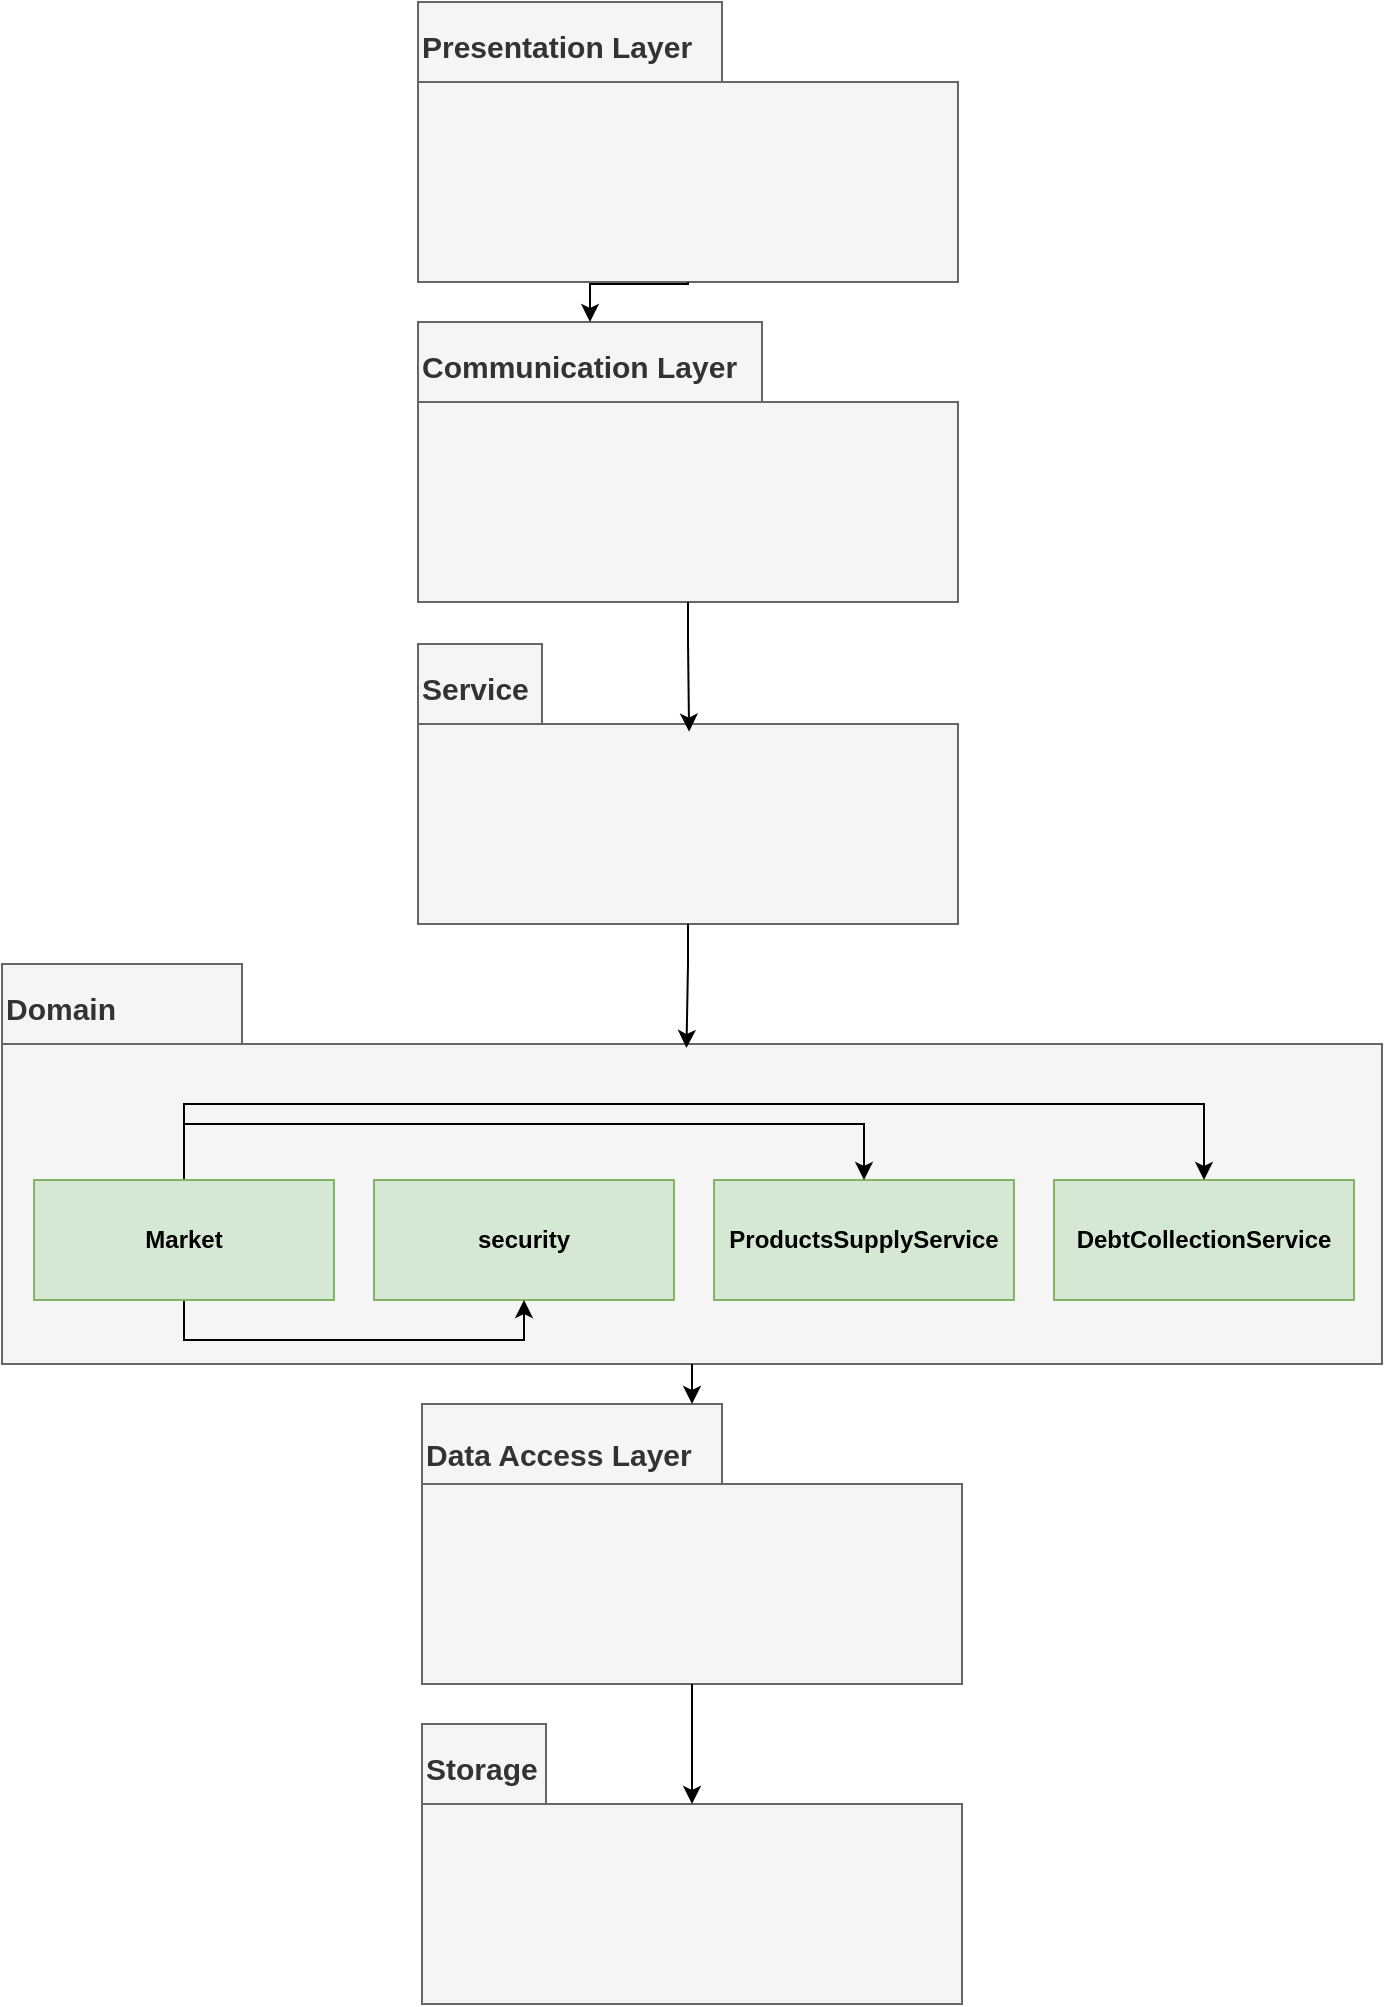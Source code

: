 <mxfile version="19.0.3" type="device"><diagram id="WINiYsrLR5DF2flFKfvO" name="Page-1"><mxGraphModel dx="1018" dy="656" grid="1" gridSize="10" guides="1" tooltips="1" connect="1" arrows="1" fold="1" page="1" pageScale="1" pageWidth="850" pageHeight="1100" math="0" shadow="0"><root><mxCell id="0"/><mxCell id="1" parent="0"/><mxCell id="gpHsnzqi3Fg0UTR9Mf0X-3" value="&lt;font style=&quot;font-size: 15px ; line-height: 0.5&quot;&gt;Service&lt;/font&gt;" style="shape=folder;fontStyle=1;spacingTop=10;tabWidth=62;tabHeight=40;tabPosition=left;html=1;align=left;verticalAlign=top;fillColor=#f5f5f5;fontColor=#333333;strokeColor=#666666;" parent="1" vertex="1"><mxGeometry x="288" y="380" width="270" height="140" as="geometry"/></mxCell><mxCell id="gpHsnzqi3Fg0UTR9Mf0X-4" value="&lt;font style=&quot;font-size: 15px ; line-height: 0.5&quot;&gt;Domain&lt;/font&gt;" style="shape=folder;fontStyle=1;spacingTop=10;tabWidth=120;tabHeight=40;tabPosition=left;html=1;align=left;verticalAlign=top;fillColor=#f5f5f5;fontColor=#333333;strokeColor=#666666;" parent="1" vertex="1"><mxGeometry x="80" y="540" width="690" height="200" as="geometry"/></mxCell><mxCell id="gpHsnzqi3Fg0UTR9Mf0X-7" value="&lt;span style=&quot;font-weight: 700&quot;&gt;DebtCollectionService&lt;/span&gt;" style="rounded=0;whiteSpace=wrap;html=1;fillColor=#d5e8d4;strokeColor=#82b366;" parent="1" vertex="1"><mxGeometry x="606" y="648" width="150" height="60" as="geometry"/></mxCell><mxCell id="gpHsnzqi3Fg0UTR9Mf0X-8" value="&lt;span style=&quot;font-weight: 700&quot;&gt;ProductsSupplyService&lt;/span&gt;" style="rounded=0;whiteSpace=wrap;html=1;fillColor=#d5e8d4;strokeColor=#82b366;" parent="1" vertex="1"><mxGeometry x="436" y="648" width="150" height="60" as="geometry"/></mxCell><mxCell id="gpHsnzqi3Fg0UTR9Mf0X-9" value="&lt;b&gt;security&lt;/b&gt;" style="rounded=0;whiteSpace=wrap;html=1;fillColor=#d5e8d4;strokeColor=#82b366;" parent="1" vertex="1"><mxGeometry x="266" y="648" width="150" height="60" as="geometry"/></mxCell><mxCell id="gpHsnzqi3Fg0UTR9Mf0X-11" style="edgeStyle=orthogonalEdgeStyle;rounded=0;orthogonalLoop=1;jettySize=auto;html=1;exitX=0.5;exitY=1;exitDx=0;exitDy=0;entryX=0.5;entryY=1;entryDx=0;entryDy=0;fontSize=15;" parent="1" source="gpHsnzqi3Fg0UTR9Mf0X-10" target="gpHsnzqi3Fg0UTR9Mf0X-9" edge="1"><mxGeometry relative="1" as="geometry"/></mxCell><mxCell id="gpHsnzqi3Fg0UTR9Mf0X-12" style="edgeStyle=orthogonalEdgeStyle;rounded=0;orthogonalLoop=1;jettySize=auto;html=1;entryX=0.5;entryY=0;entryDx=0;entryDy=0;fontSize=15;exitX=0.5;exitY=0;exitDx=0;exitDy=0;" parent="1" source="gpHsnzqi3Fg0UTR9Mf0X-10" target="gpHsnzqi3Fg0UTR9Mf0X-8" edge="1"><mxGeometry relative="1" as="geometry"><Array as="points"><mxPoint x="171" y="620"/><mxPoint x="511" y="620"/></Array></mxGeometry></mxCell><mxCell id="gpHsnzqi3Fg0UTR9Mf0X-13" style="edgeStyle=orthogonalEdgeStyle;rounded=0;orthogonalLoop=1;jettySize=auto;html=1;entryX=0.5;entryY=0;entryDx=0;entryDy=0;fontSize=15;exitX=0.5;exitY=0;exitDx=0;exitDy=0;" parent="1" source="gpHsnzqi3Fg0UTR9Mf0X-10" target="gpHsnzqi3Fg0UTR9Mf0X-7" edge="1"><mxGeometry relative="1" as="geometry"><Array as="points"><mxPoint x="171" y="610"/><mxPoint x="681" y="610"/></Array></mxGeometry></mxCell><mxCell id="gpHsnzqi3Fg0UTR9Mf0X-10" value="&lt;b&gt;Market&lt;/b&gt;" style="rounded=0;whiteSpace=wrap;html=1;fillColor=#d5e8d4;strokeColor=#82b366;" parent="1" vertex="1"><mxGeometry x="96" y="648" width="150" height="60" as="geometry"/></mxCell><mxCell id="gpHsnzqi3Fg0UTR9Mf0X-23" style="edgeStyle=orthogonalEdgeStyle;rounded=0;orthogonalLoop=1;jettySize=auto;html=1;fontSize=15;exitX=0.5;exitY=1;exitDx=0;exitDy=0;exitPerimeter=0;entryX=0.496;entryY=0.21;entryDx=0;entryDy=0;entryPerimeter=0;" parent="1" source="gpHsnzqi3Fg0UTR9Mf0X-3" target="gpHsnzqi3Fg0UTR9Mf0X-4" edge="1"><mxGeometry relative="1" as="geometry"><mxPoint x="225" y="360" as="sourcePoint"/><mxPoint x="300" y="540" as="targetPoint"/></mxGeometry></mxCell><mxCell id="-4MDrDErEc6jccG-HPET-3" value="&lt;font style=&quot;font-size: 15px ; line-height: 0.5&quot;&gt;Presentation Layer&lt;/font&gt;" style="shape=folder;fontStyle=1;spacingTop=10;tabWidth=152;tabHeight=40;tabPosition=left;html=1;align=left;verticalAlign=top;fillColor=#f5f5f5;fontColor=#333333;strokeColor=#666666;" parent="1" vertex="1"><mxGeometry x="288" y="59" width="270" height="140" as="geometry"/></mxCell><mxCell id="-4MDrDErEc6jccG-HPET-4" value="&lt;font style=&quot;font-size: 15px ; line-height: 0.5&quot;&gt;Communication Layer&lt;/font&gt;" style="shape=folder;fontStyle=1;spacingTop=10;tabWidth=172;tabHeight=40;tabPosition=left;html=1;align=left;verticalAlign=top;fillColor=#f5f5f5;fontColor=#333333;strokeColor=#666666;" parent="1" vertex="1"><mxGeometry x="288" y="219" width="270" height="140" as="geometry"/></mxCell><mxCell id="-4MDrDErEc6jccG-HPET-5" style="edgeStyle=orthogonalEdgeStyle;rounded=0;orthogonalLoop=1;jettySize=auto;html=1;fontSize=15;exitX=0.5;exitY=1;exitDx=0;exitDy=0;exitPerimeter=0;entryX=0.502;entryY=0.313;entryDx=0;entryDy=0;entryPerimeter=0;" parent="1" source="-4MDrDErEc6jccG-HPET-4" target="gpHsnzqi3Fg0UTR9Mf0X-3" edge="1"><mxGeometry relative="1" as="geometry"><mxPoint x="433" y="530" as="sourcePoint"/><mxPoint x="432.24" y="592" as="targetPoint"/></mxGeometry></mxCell><mxCell id="-4MDrDErEc6jccG-HPET-6" style="edgeStyle=orthogonalEdgeStyle;rounded=0;orthogonalLoop=1;jettySize=auto;html=1;fontSize=15;exitX=0.5;exitY=1;exitDx=0;exitDy=0;exitPerimeter=0;entryX=0;entryY=0;entryDx=86;entryDy=0;entryPerimeter=0;" parent="1" source="-4MDrDErEc6jccG-HPET-3" target="-4MDrDErEc6jccG-HPET-4" edge="1"><mxGeometry relative="1" as="geometry"><mxPoint x="443" y="540" as="sourcePoint"/><mxPoint x="442.24" y="602" as="targetPoint"/><Array as="points"><mxPoint x="423" y="200"/><mxPoint x="374" y="200"/></Array></mxGeometry></mxCell><mxCell id="-4MDrDErEc6jccG-HPET-7" value="&lt;font style=&quot;font-size: 15px ; line-height: 0.5&quot;&gt;Storage&lt;/font&gt;" style="shape=folder;fontStyle=1;spacingTop=10;tabWidth=62;tabHeight=40;tabPosition=left;html=1;align=left;verticalAlign=top;fillColor=#f5f5f5;fontColor=#333333;strokeColor=#666666;" parent="1" vertex="1"><mxGeometry x="290" y="920" width="270" height="140" as="geometry"/></mxCell><mxCell id="-4MDrDErEc6jccG-HPET-8" value="&lt;span style=&quot;font-size: 15px;&quot;&gt;Data Access Layer&lt;/span&gt;" style="shape=folder;fontStyle=1;spacingTop=10;tabWidth=150;tabHeight=40;tabPosition=left;html=1;align=left;verticalAlign=top;fillColor=#f5f5f5;fontColor=#333333;strokeColor=#666666;" parent="1" vertex="1"><mxGeometry x="290" y="760" width="270" height="140" as="geometry"/></mxCell><mxCell id="-4MDrDErEc6jccG-HPET-9" style="edgeStyle=orthogonalEdgeStyle;rounded=0;orthogonalLoop=1;jettySize=auto;html=1;fontSize=15;exitX=0.5;exitY=1;exitDx=0;exitDy=0;exitPerimeter=0;" parent="1" source="gpHsnzqi3Fg0UTR9Mf0X-4" edge="1"><mxGeometry relative="1" as="geometry"><mxPoint x="433" y="530" as="sourcePoint"/><mxPoint x="425" y="760" as="targetPoint"/></mxGeometry></mxCell><mxCell id="-4MDrDErEc6jccG-HPET-10" style="edgeStyle=orthogonalEdgeStyle;rounded=0;orthogonalLoop=1;jettySize=auto;html=1;fontSize=15;exitX=0.5;exitY=1;exitDx=0;exitDy=0;exitPerimeter=0;" parent="1" source="-4MDrDErEc6jccG-HPET-8" edge="1"><mxGeometry relative="1" as="geometry"><mxPoint x="443" y="540" as="sourcePoint"/><mxPoint x="425" y="960" as="targetPoint"/></mxGeometry></mxCell></root></mxGraphModel></diagram></mxfile>
